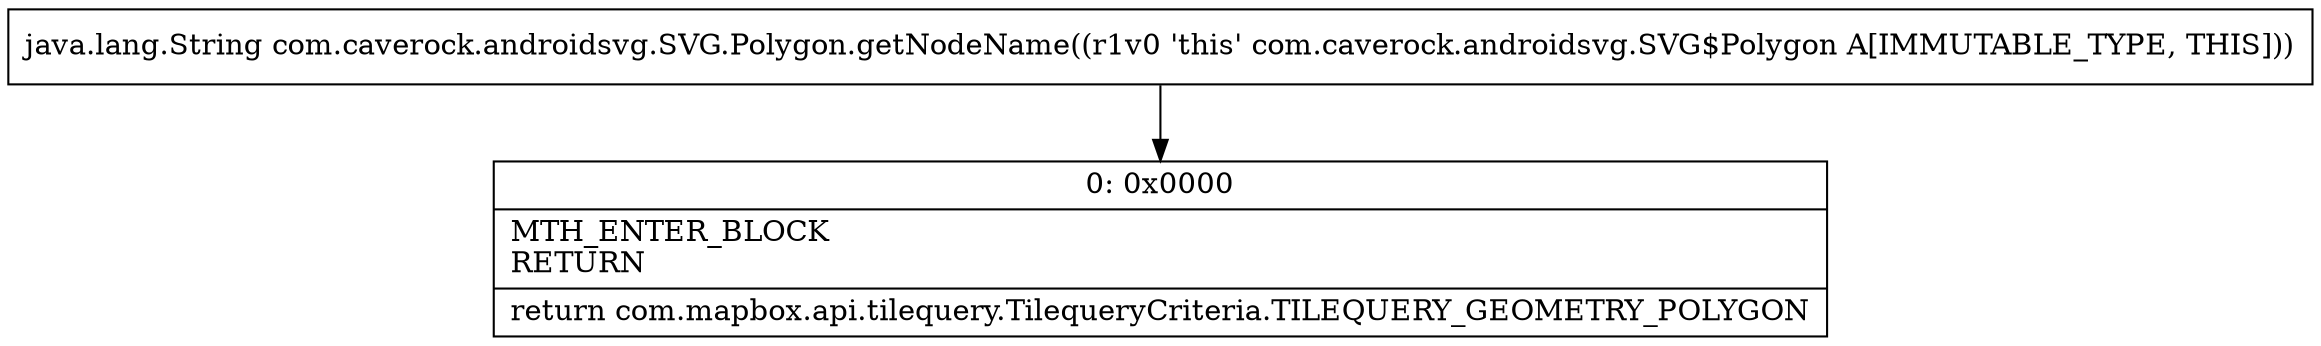 digraph "CFG forcom.caverock.androidsvg.SVG.Polygon.getNodeName()Ljava\/lang\/String;" {
Node_0 [shape=record,label="{0\:\ 0x0000|MTH_ENTER_BLOCK\lRETURN\l|return com.mapbox.api.tilequery.TilequeryCriteria.TILEQUERY_GEOMETRY_POLYGON\l}"];
MethodNode[shape=record,label="{java.lang.String com.caverock.androidsvg.SVG.Polygon.getNodeName((r1v0 'this' com.caverock.androidsvg.SVG$Polygon A[IMMUTABLE_TYPE, THIS])) }"];
MethodNode -> Node_0;
}

